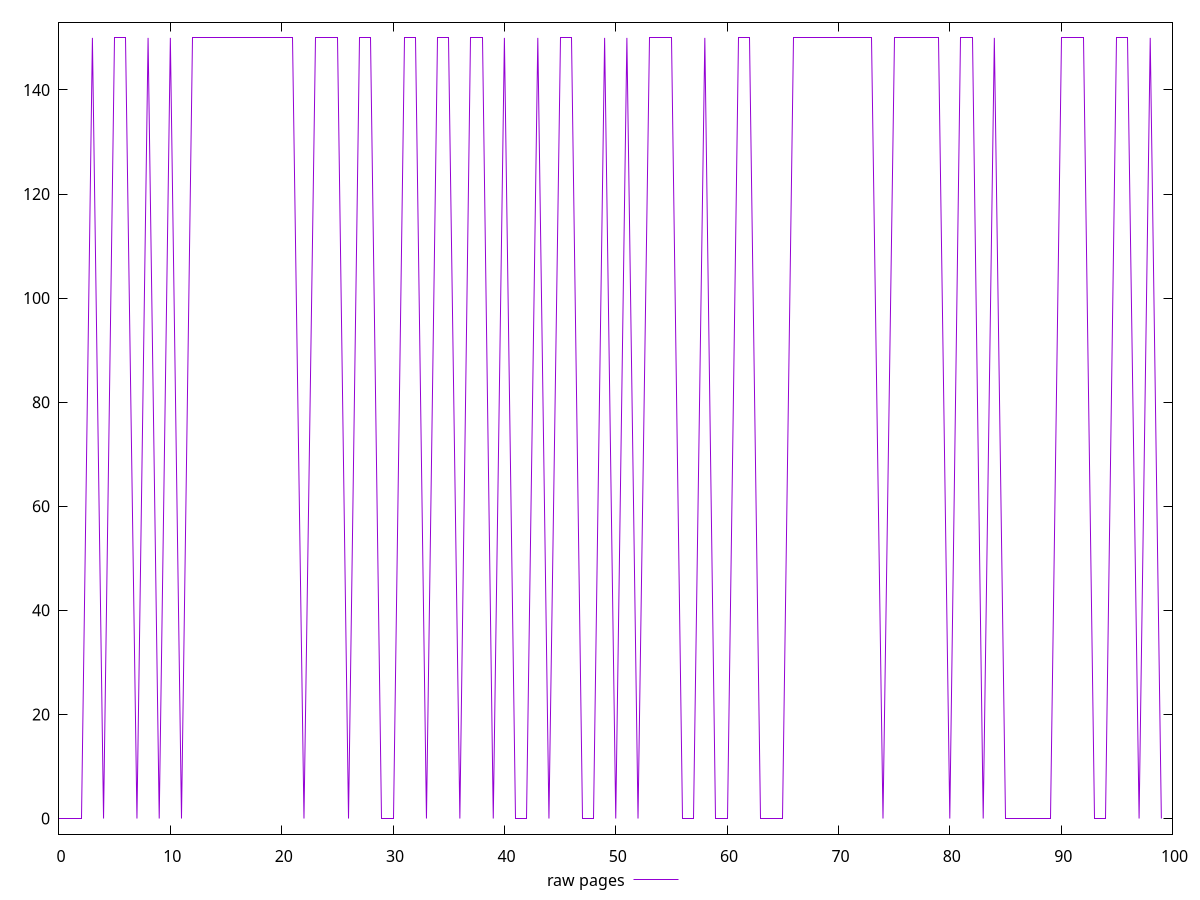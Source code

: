 $_rawPages <<EOF
0
0
0
150
0
150
150
0
150
0
150
0
150
150
150
150
150
150
150
150
150
150
0
150
150
150
0
150
150
0
0
150
150
0
150
150
0
150
150
0
150
0
0
150
0
150
150
0
0
150
0
150
0
150
150
150
0
0
150
0
0
150
150
0
0
0
150
150
150
150
150
150
150
150
0
150
150
150
150
150
0
150
150
0
150
0
0
0
0
0
150
150
150
0
0
150
150
0
150
0
EOF
set key outside below
set terminal pngcairo
set output "report_00006_2020-11-02T20-21-41.718Z/unminified-javascript/pages//raw.png"
set yrange [-3:153]
plot $_rawPages title "raw pages" with line ,